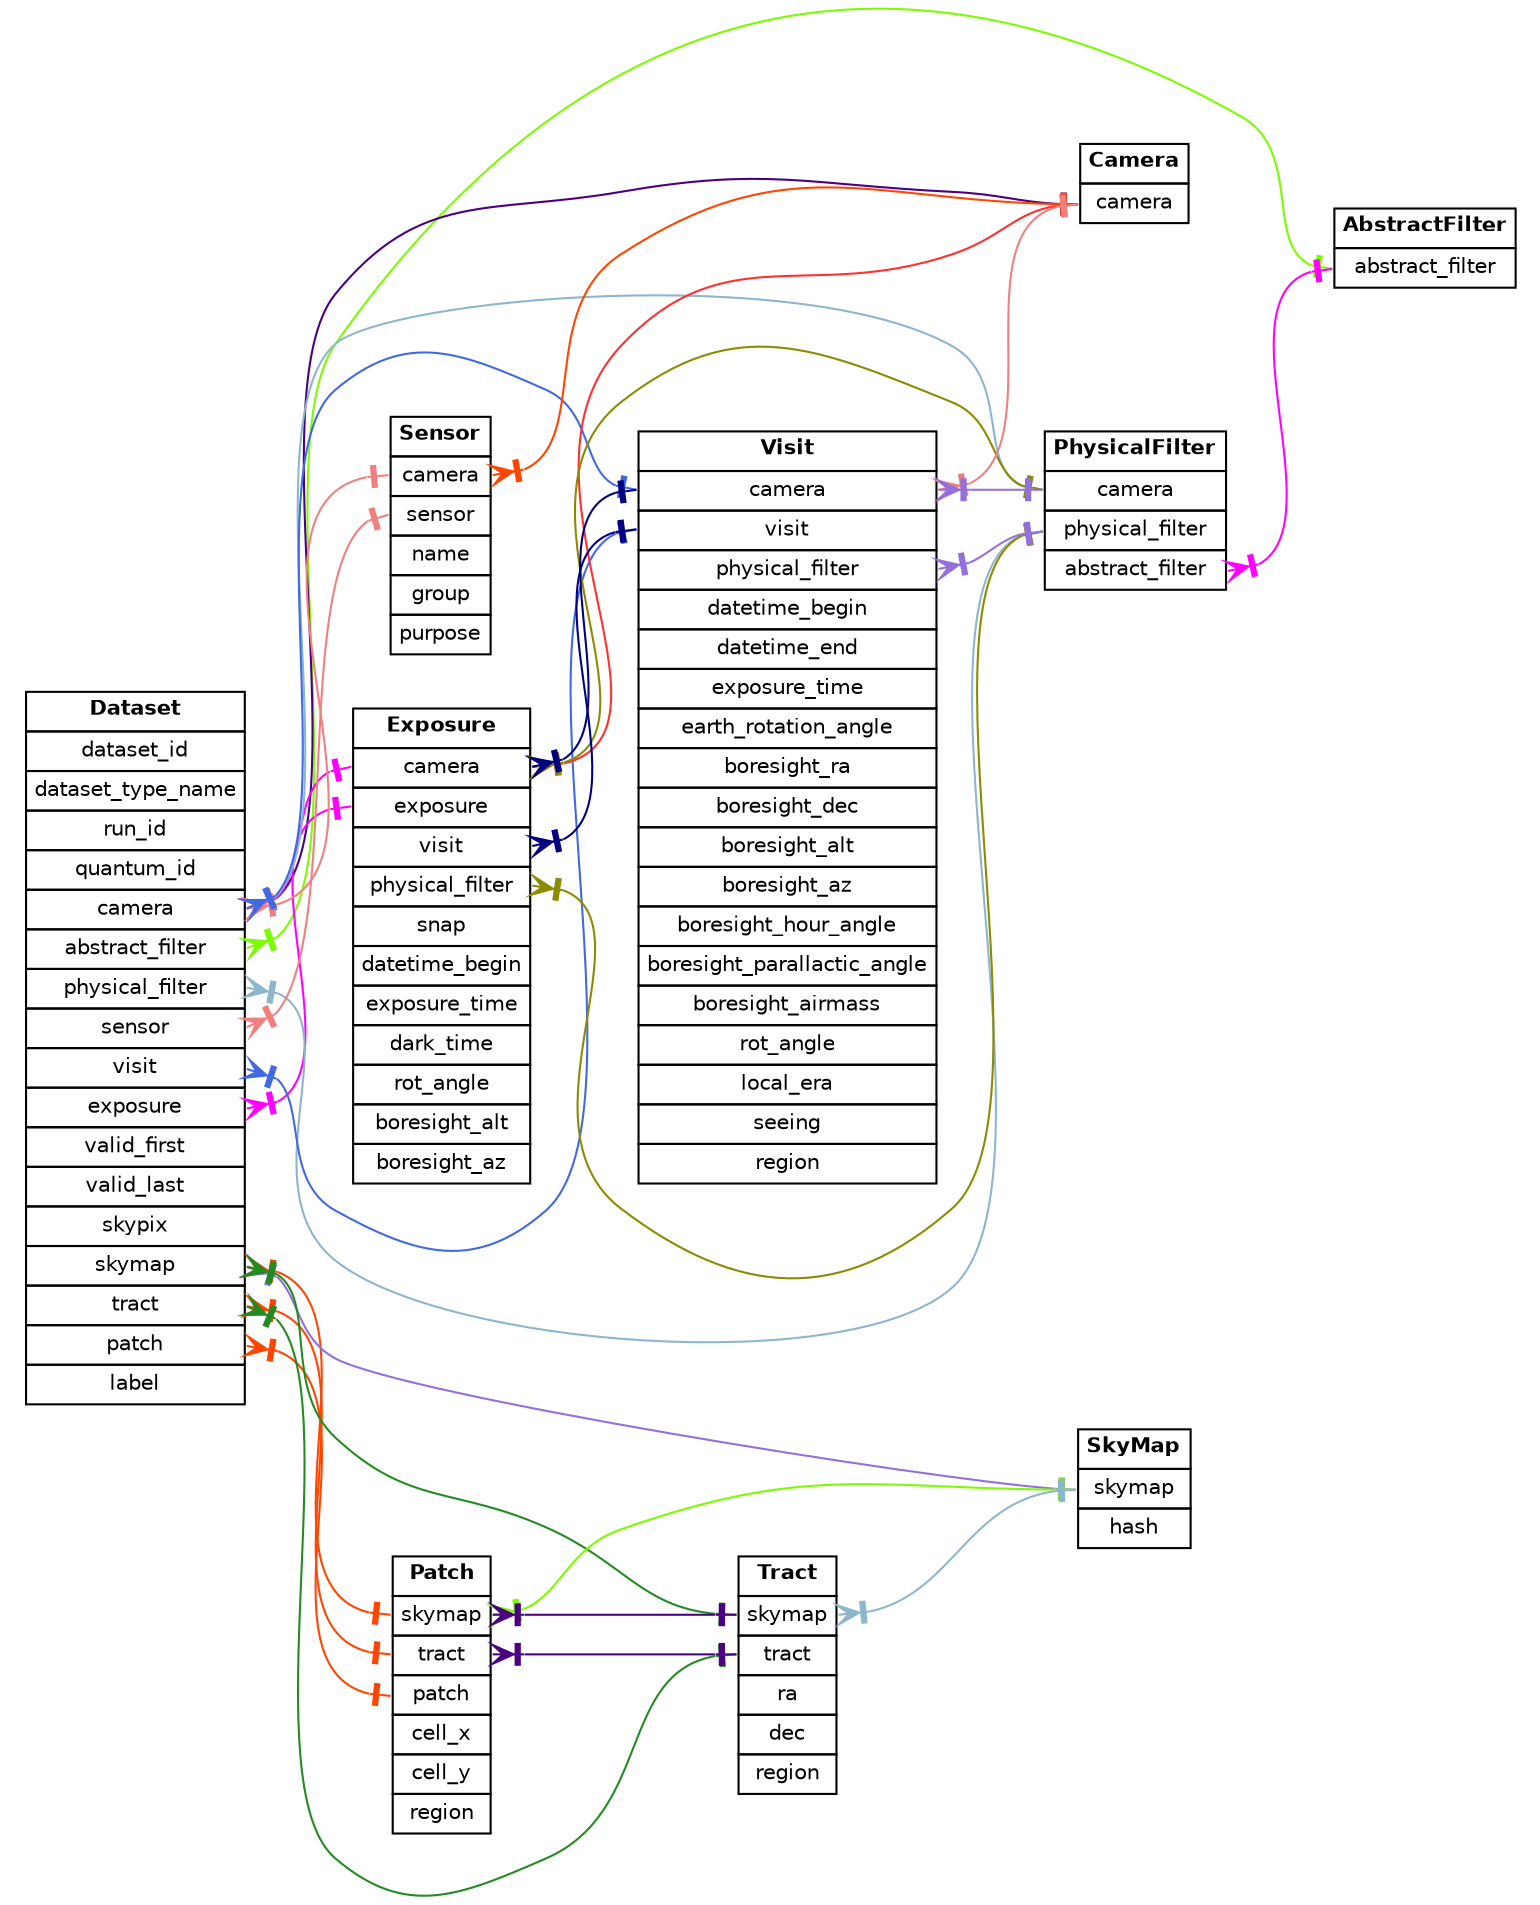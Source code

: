 digraph relationships
{
  node [shape=plaintext fontname=helvetica fontsize=10]
  edge [dir=both]
  rankdir=LR
  concentrate=false
  AbstractFilter
  [label=<
    <table border="0" cellborder="1" cellpadding="3" cellspacing="0">
      <tr><td><b>AbstractFilter</b></td></tr>
      <tr><td port="abstract_filter">abstract_filter</td></tr>
    </table>
  >];
  Camera
  [label=<
    <table border="0" cellborder="1" cellpadding="3" cellspacing="0">
      <tr><td><b>Camera</b></td></tr>
      <tr><td port="camera">camera</td></tr>
    </table>
  >];
  Dataset
  [label=<
    <table border="0" cellborder="1" cellpadding="3" cellspacing="0">
      <tr><td><b>Dataset</b></td></tr>
      <tr><td port="dataset_id">dataset_id</td></tr>
      <tr><td port="dataset_type_name">dataset_type_name</td></tr>
      <tr><td port="run_id">run_id</td></tr>
      <tr><td port="quantum_id">quantum_id</td></tr>
      <tr><td port="camera">camera</td></tr>
      <tr><td port="abstract_filter">abstract_filter</td></tr>
      <tr><td port="physical_filter">physical_filter</td></tr>
      <tr><td port="sensor">sensor</td></tr>
      <tr><td port="visit">visit</td></tr>
      <tr><td port="exposure">exposure</td></tr>
      <tr><td port="valid_first">valid_first</td></tr>
      <tr><td port="valid_last">valid_last</td></tr>
      <tr><td port="skypix">skypix</td></tr>
      <tr><td port="skymap">skymap</td></tr>
      <tr><td port="tract">tract</td></tr>
      <tr><td port="patch">patch</td></tr>
      <tr><td port="label">label</td></tr>
    </table>
  >];
  Exposure
  [label=<
    <table border="0" cellborder="1" cellpadding="3" cellspacing="0">
      <tr><td><b>Exposure</b></td></tr>
      <tr><td port="camera">camera</td></tr>
      <tr><td port="exposure">exposure</td></tr>
      <tr><td port="visit">visit</td></tr>
      <tr><td port="physical_filter">physical_filter</td></tr>
      <tr><td port="snap">snap</td></tr>
      <tr><td port="datetime_begin">datetime_begin</td></tr>
      <tr><td port="exposure_time">exposure_time</td></tr>
      <tr><td port="dark_time">dark_time</td></tr>
      <tr><td port="rot_angle">rot_angle</td></tr>
      <tr><td port="boresight_alt">boresight_alt</td></tr>
      <tr><td port="boresight_az">boresight_az</td></tr>
    </table>
  >];
  Patch
  [label=<
    <table border="0" cellborder="1" cellpadding="3" cellspacing="0">
      <tr><td><b>Patch</b></td></tr>
      <tr><td port="skymap">skymap</td></tr>
      <tr><td port="tract">tract</td></tr>
      <tr><td port="patch">patch</td></tr>
      <tr><td port="cell_x">cell_x</td></tr>
      <tr><td port="cell_y">cell_y</td></tr>
      <tr><td port="region">region</td></tr>
    </table>
  >];
  PhysicalFilter
  [label=<
    <table border="0" cellborder="1" cellpadding="3" cellspacing="0">
      <tr><td><b>PhysicalFilter</b></td></tr>
      <tr><td port="camera">camera</td></tr>
      <tr><td port="physical_filter">physical_filter</td></tr>
      <tr><td port="abstract_filter">abstract_filter</td></tr>
    </table>
  >];
  Sensor
  [label=<
    <table border="0" cellborder="1" cellpadding="3" cellspacing="0">
      <tr><td><b>Sensor</b></td></tr>
      <tr><td port="camera">camera</td></tr>
      <tr><td port="sensor">sensor</td></tr>
      <tr><td port="name">name</td></tr>
      <tr><td port="group">group</td></tr>
      <tr><td port="purpose">purpose</td></tr>
    </table>
  >];
  SkyMap
  [label=<
    <table border="0" cellborder="1" cellpadding="3" cellspacing="0">
      <tr><td><b>SkyMap</b></td></tr>
      <tr><td port="skymap">skymap</td></tr>
      <tr><td port="hash">hash</td></tr>
    </table>
  >];
  Tract
  [label=<
    <table border="0" cellborder="1" cellpadding="3" cellspacing="0">
      <tr><td><b>Tract</b></td></tr>
      <tr><td port="skymap">skymap</td></tr>
      <tr><td port="tract">tract</td></tr>
      <tr><td port="ra">ra</td></tr>
      <tr><td port="dec">dec</td></tr>
      <tr><td port="region">region</td></tr>
    </table>
  >];
  Visit
  [label=<
    <table border="0" cellborder="1" cellpadding="3" cellspacing="0">
      <tr><td><b>Visit</b></td></tr>
      <tr><td port="camera">camera</td></tr>
      <tr><td port="visit">visit</td></tr>
      <tr><td port="physical_filter">physical_filter</td></tr>
      <tr><td port="datetime_begin">datetime_begin</td></tr>
      <tr><td port="datetime_end">datetime_end</td></tr>
      <tr><td port="exposure_time">exposure_time</td></tr>
      <tr><td port="earth_rotation_angle">earth_rotation_angle</td></tr>
      <tr><td port="boresight_ra">boresight_ra</td></tr>
      <tr><td port="boresight_dec">boresight_dec</td></tr>
      <tr><td port="boresight_alt">boresight_alt</td></tr>
      <tr><td port="boresight_az">boresight_az</td></tr>
      <tr><td port="boresight_hour_angle">boresight_hour_angle</td></tr>
      <tr><td port="boresight_parallactic_angle">boresight_parallactic_angle</td></tr>
      <tr><td port="boresight_airmass">boresight_airmass</td></tr>
      <tr><td port="rot_angle">rot_angle</td></tr>
      <tr><td port="local_era">local_era</td></tr>
      <tr><td port="seeing">seeing</td></tr>
      <tr><td port="region">region</td></tr>
    </table>
  >];
  Dataset:abstract_filter -> AbstractFilter:abstract_filter [arrowtail=crowtee arrowhead=nonetee color=lawngreen]
  Dataset:camera -> Camera:camera [arrowtail=crowtee arrowhead=nonetee color=indigo]
  Dataset:camera -> Exposure:camera [arrowtail=crowtee arrowhead=nonetee color=magenta1]
  Dataset:exposure -> Exposure:exposure [arrowtail=crowtee arrowhead=nonetee color=magenta1]
  Dataset:skymap -> Patch:skymap [arrowtail=crowtee arrowhead=nonetee color=orangered]
  Dataset:tract -> Patch:tract [arrowtail=crowtee arrowhead=nonetee color=orangered]
  Dataset:patch -> Patch:patch [arrowtail=crowtee arrowhead=nonetee color=orangered]
  Dataset:camera -> PhysicalFilter:camera [arrowtail=crowtee arrowhead=nonetee color=lightskyblue3]
  Dataset:physical_filter -> PhysicalFilter:physical_filter [arrowtail=crowtee arrowhead=nonetee color=lightskyblue3]
  Dataset:camera -> Sensor:camera [arrowtail=crowtee arrowhead=nonetee color=lightcoral]
  Dataset:sensor -> Sensor:sensor [arrowtail=crowtee arrowhead=nonetee color=lightcoral]
  Dataset:skymap -> SkyMap:skymap [arrowtail=crowtee arrowhead=nonetee color=mediumpurple]
  Dataset:skymap -> Tract:skymap [arrowtail=crowtee arrowhead=nonetee color=forestgreen]
  Dataset:tract -> Tract:tract [arrowtail=crowtee arrowhead=nonetee color=forestgreen]
  Dataset:camera -> Visit:camera [arrowtail=crowtee arrowhead=nonetee color=royalblue]
  Dataset:visit -> Visit:visit [arrowtail=crowtee arrowhead=nonetee color=royalblue]
  Exposure:camera -> Camera:camera [arrowtail=crowtee arrowhead=nonetee color=firebrick1]
  Exposure:camera -> PhysicalFilter:camera [arrowtail=crowtee arrowhead=nonetee color=yellow4]
  Exposure:physical_filter -> PhysicalFilter:physical_filter [arrowtail=crowtee arrowhead=nonetee color=yellow4]
  Exposure:camera -> Visit:camera [arrowtail=crowtee arrowhead=nonetee color=navyblue]
  Exposure:visit -> Visit:visit [arrowtail=crowtee arrowhead=nonetee color=navyblue]
  Patch:skymap -> SkyMap:skymap [arrowtail=crowtee arrowhead=nonetee color=lawngreen]
  Patch:skymap -> Tract:skymap [arrowtail=crowtee arrowhead=nonetee color=indigo]
  Patch:tract -> Tract:tract [arrowtail=crowtee arrowhead=nonetee color=indigo]
  PhysicalFilter:abstract_filter -> AbstractFilter:abstract_filter [arrowtail=crowtee arrowhead=nonetee color=magenta1]
  Sensor:camera -> Camera:camera [arrowtail=crowtee arrowhead=nonetee color=orangered]
  Tract:skymap -> SkyMap:skymap [arrowtail=crowtee arrowhead=nonetee color=lightskyblue3]
  Visit:camera -> Camera:camera [arrowtail=crowtee arrowhead=nonetee color=lightcoral]
  Visit:camera -> PhysicalFilter:camera [arrowtail=crowtee arrowhead=nonetee color=mediumpurple]
  Visit:physical_filter -> PhysicalFilter:physical_filter [arrowtail=crowtee arrowhead=nonetee color=mediumpurple]
}
